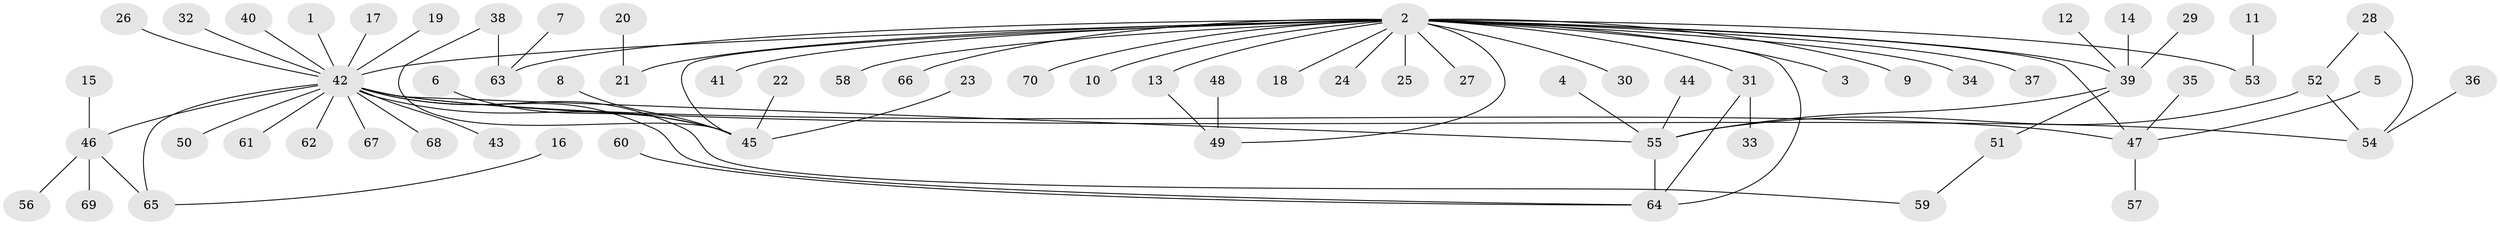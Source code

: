 // original degree distribution, {12: 0.007407407407407408, 16: 0.007407407407407408, 25: 0.007407407407407408, 5: 0.014814814814814815, 4: 0.05925925925925926, 2: 0.17777777777777778, 1: 0.5925925925925926, 3: 0.08888888888888889, 8: 0.007407407407407408, 10: 0.007407407407407408, 6: 0.022222222222222223, 9: 0.007407407407407408}
// Generated by graph-tools (version 1.1) at 2025/25/03/09/25 03:25:55]
// undirected, 70 vertices, 81 edges
graph export_dot {
graph [start="1"]
  node [color=gray90,style=filled];
  1;
  2;
  3;
  4;
  5;
  6;
  7;
  8;
  9;
  10;
  11;
  12;
  13;
  14;
  15;
  16;
  17;
  18;
  19;
  20;
  21;
  22;
  23;
  24;
  25;
  26;
  27;
  28;
  29;
  30;
  31;
  32;
  33;
  34;
  35;
  36;
  37;
  38;
  39;
  40;
  41;
  42;
  43;
  44;
  45;
  46;
  47;
  48;
  49;
  50;
  51;
  52;
  53;
  54;
  55;
  56;
  57;
  58;
  59;
  60;
  61;
  62;
  63;
  64;
  65;
  66;
  67;
  68;
  69;
  70;
  1 -- 42 [weight=1.0];
  2 -- 3 [weight=1.0];
  2 -- 9 [weight=1.0];
  2 -- 10 [weight=1.0];
  2 -- 13 [weight=1.0];
  2 -- 18 [weight=1.0];
  2 -- 21 [weight=1.0];
  2 -- 24 [weight=1.0];
  2 -- 25 [weight=1.0];
  2 -- 27 [weight=1.0];
  2 -- 30 [weight=1.0];
  2 -- 31 [weight=1.0];
  2 -- 34 [weight=1.0];
  2 -- 37 [weight=1.0];
  2 -- 39 [weight=1.0];
  2 -- 41 [weight=1.0];
  2 -- 42 [weight=1.0];
  2 -- 45 [weight=1.0];
  2 -- 47 [weight=1.0];
  2 -- 49 [weight=1.0];
  2 -- 53 [weight=1.0];
  2 -- 58 [weight=1.0];
  2 -- 63 [weight=1.0];
  2 -- 64 [weight=1.0];
  2 -- 66 [weight=1.0];
  2 -- 70 [weight=1.0];
  4 -- 55 [weight=1.0];
  5 -- 47 [weight=1.0];
  6 -- 45 [weight=1.0];
  7 -- 63 [weight=1.0];
  8 -- 45 [weight=1.0];
  11 -- 53 [weight=1.0];
  12 -- 39 [weight=1.0];
  13 -- 49 [weight=1.0];
  14 -- 39 [weight=1.0];
  15 -- 46 [weight=1.0];
  16 -- 65 [weight=1.0];
  17 -- 42 [weight=1.0];
  19 -- 42 [weight=1.0];
  20 -- 21 [weight=1.0];
  22 -- 45 [weight=1.0];
  23 -- 45 [weight=1.0];
  26 -- 42 [weight=1.0];
  28 -- 52 [weight=1.0];
  28 -- 54 [weight=1.0];
  29 -- 39 [weight=1.0];
  31 -- 33 [weight=1.0];
  31 -- 64 [weight=1.0];
  32 -- 42 [weight=1.0];
  35 -- 47 [weight=1.0];
  36 -- 54 [weight=1.0];
  38 -- 45 [weight=1.0];
  38 -- 63 [weight=1.0];
  39 -- 51 [weight=1.0];
  39 -- 55 [weight=1.0];
  40 -- 42 [weight=1.0];
  42 -- 43 [weight=1.0];
  42 -- 45 [weight=2.0];
  42 -- 46 [weight=1.0];
  42 -- 47 [weight=1.0];
  42 -- 50 [weight=2.0];
  42 -- 54 [weight=1.0];
  42 -- 55 [weight=1.0];
  42 -- 59 [weight=1.0];
  42 -- 61 [weight=1.0];
  42 -- 62 [weight=1.0];
  42 -- 64 [weight=1.0];
  42 -- 65 [weight=1.0];
  42 -- 67 [weight=1.0];
  42 -- 68 [weight=1.0];
  44 -- 55 [weight=2.0];
  46 -- 56 [weight=1.0];
  46 -- 65 [weight=1.0];
  46 -- 69 [weight=1.0];
  47 -- 57 [weight=1.0];
  48 -- 49 [weight=1.0];
  51 -- 59 [weight=1.0];
  52 -- 54 [weight=1.0];
  52 -- 55 [weight=1.0];
  55 -- 64 [weight=1.0];
  60 -- 64 [weight=1.0];
}
